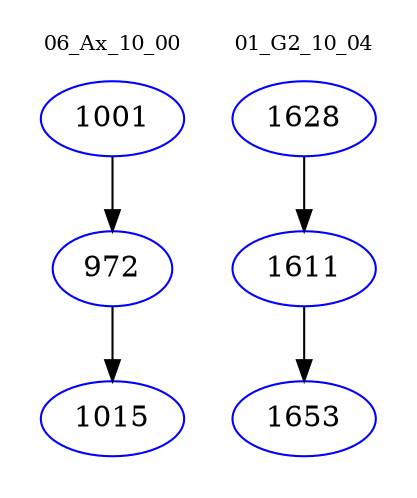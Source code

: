 digraph{
subgraph cluster_0 {
color = white
label = "06_Ax_10_00";
fontsize=10;
T0_1001 [label="1001", color="blue"]
T0_1001 -> T0_972 [color="black"]
T0_972 [label="972", color="blue"]
T0_972 -> T0_1015 [color="black"]
T0_1015 [label="1015", color="blue"]
}
subgraph cluster_1 {
color = white
label = "01_G2_10_04";
fontsize=10;
T1_1628 [label="1628", color="blue"]
T1_1628 -> T1_1611 [color="black"]
T1_1611 [label="1611", color="blue"]
T1_1611 -> T1_1653 [color="black"]
T1_1653 [label="1653", color="blue"]
}
}
